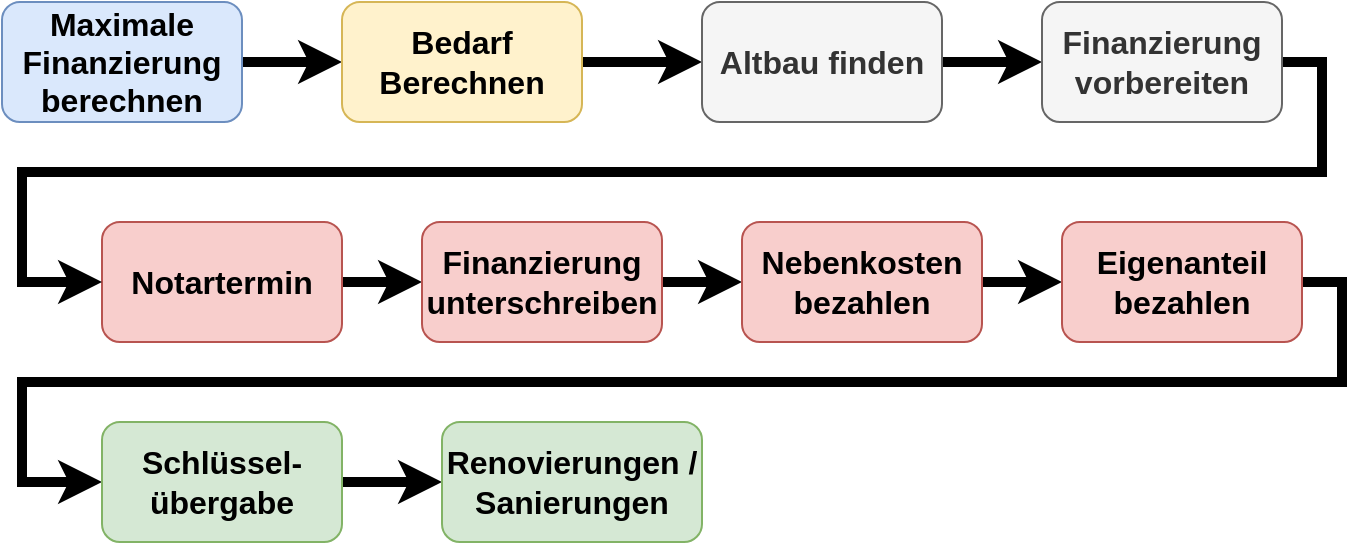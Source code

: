 <mxfile version="20.8.23" type="device"><diagram name="Seite-1" id="mBGS9bLFmhVvL5A7nIqW"><mxGraphModel dx="1221" dy="720" grid="1" gridSize="10" guides="1" tooltips="1" connect="1" arrows="1" fold="1" page="1" pageScale="1" pageWidth="827" pageHeight="1169" math="0" shadow="0"><root><mxCell id="0"/><mxCell id="1" parent="0"/><mxCell id="Kfh9Vbi5nMfrn4P_726C-3" style="edgeStyle=orthogonalEdgeStyle;rounded=0;orthogonalLoop=1;jettySize=auto;html=1;exitX=1;exitY=0.5;exitDx=0;exitDy=0;entryX=0;entryY=0.5;entryDx=0;entryDy=0;fontSize=16;strokeWidth=5;" edge="1" parent="1" source="Kfh9Vbi5nMfrn4P_726C-1" target="Kfh9Vbi5nMfrn4P_726C-2"><mxGeometry relative="1" as="geometry"/></mxCell><mxCell id="Kfh9Vbi5nMfrn4P_726C-1" value="&lt;b style=&quot;font-size: 16px;&quot;&gt;Maximale Finanzierung berechnen&lt;/b&gt;" style="rounded=1;whiteSpace=wrap;html=1;fillColor=#dae8fc;strokeColor=#6c8ebf;fontSize=16;" vertex="1" parent="1"><mxGeometry x="40" y="40" width="120" height="60" as="geometry"/></mxCell><mxCell id="Kfh9Vbi5nMfrn4P_726C-5" style="edgeStyle=orthogonalEdgeStyle;rounded=0;orthogonalLoop=1;jettySize=auto;html=1;exitX=1;exitY=0.5;exitDx=0;exitDy=0;entryX=0;entryY=0.5;entryDx=0;entryDy=0;strokeWidth=5;fontSize=16;" edge="1" parent="1" source="Kfh9Vbi5nMfrn4P_726C-2" target="Kfh9Vbi5nMfrn4P_726C-4"><mxGeometry relative="1" as="geometry"/></mxCell><mxCell id="Kfh9Vbi5nMfrn4P_726C-2" value="&lt;b style=&quot;font-size: 16px;&quot;&gt;Bedarf Berechnen&lt;/b&gt;" style="rounded=1;whiteSpace=wrap;html=1;fillColor=#fff2cc;strokeColor=#d6b656;fontSize=16;" vertex="1" parent="1"><mxGeometry x="210" y="40" width="120" height="60" as="geometry"/></mxCell><mxCell id="Kfh9Vbi5nMfrn4P_726C-12" style="edgeStyle=orthogonalEdgeStyle;rounded=0;orthogonalLoop=1;jettySize=auto;html=1;exitX=1;exitY=0.5;exitDx=0;exitDy=0;entryX=0;entryY=0.5;entryDx=0;entryDy=0;strokeWidth=5;fontSize=16;" edge="1" parent="1" source="Kfh9Vbi5nMfrn4P_726C-4" target="Kfh9Vbi5nMfrn4P_726C-10"><mxGeometry relative="1" as="geometry"/></mxCell><mxCell id="Kfh9Vbi5nMfrn4P_726C-4" value="&lt;b style=&quot;font-size: 16px;&quot;&gt;Altbau finden&lt;/b&gt;" style="rounded=1;whiteSpace=wrap;html=1;fillColor=#f5f5f5;strokeColor=#666666;fontSize=16;fontColor=#333333;" vertex="1" parent="1"><mxGeometry x="390" y="40" width="120" height="60" as="geometry"/></mxCell><mxCell id="Kfh9Vbi5nMfrn4P_726C-11" style="edgeStyle=orthogonalEdgeStyle;rounded=0;orthogonalLoop=1;jettySize=auto;html=1;exitX=1;exitY=0.5;exitDx=0;exitDy=0;entryX=0;entryY=0.5;entryDx=0;entryDy=0;strokeWidth=5;fontSize=16;" edge="1" parent="1" source="Kfh9Vbi5nMfrn4P_726C-6" target="Kfh9Vbi5nMfrn4P_726C-8"><mxGeometry relative="1" as="geometry"/></mxCell><mxCell id="Kfh9Vbi5nMfrn4P_726C-6" value="&lt;b style=&quot;font-size: 16px;&quot;&gt;Notartermin&lt;/b&gt;" style="rounded=1;whiteSpace=wrap;html=1;fillColor=#f8cecc;strokeColor=#b85450;fontSize=16;" vertex="1" parent="1"><mxGeometry x="90" y="150" width="120" height="60" as="geometry"/></mxCell><mxCell id="Kfh9Vbi5nMfrn4P_726C-16" style="edgeStyle=orthogonalEdgeStyle;rounded=0;orthogonalLoop=1;jettySize=auto;html=1;exitX=1;exitY=0.5;exitDx=0;exitDy=0;entryX=0;entryY=0.5;entryDx=0;entryDy=0;strokeWidth=5;fontSize=16;" edge="1" parent="1" source="Kfh9Vbi5nMfrn4P_726C-8" target="Kfh9Vbi5nMfrn4P_726C-14"><mxGeometry relative="1" as="geometry"/></mxCell><mxCell id="Kfh9Vbi5nMfrn4P_726C-8" value="&lt;b&gt;Finanzierung unterschreiben&lt;/b&gt;" style="rounded=1;whiteSpace=wrap;html=1;fillColor=#f8cecc;strokeColor=#b85450;fontSize=16;" vertex="1" parent="1"><mxGeometry x="250" y="150" width="120" height="60" as="geometry"/></mxCell><mxCell id="Kfh9Vbi5nMfrn4P_726C-13" style="edgeStyle=orthogonalEdgeStyle;rounded=0;orthogonalLoop=1;jettySize=auto;html=1;exitX=1;exitY=0.5;exitDx=0;exitDy=0;entryX=0;entryY=0.5;entryDx=0;entryDy=0;strokeWidth=5;fontSize=16;" edge="1" parent="1" source="Kfh9Vbi5nMfrn4P_726C-10" target="Kfh9Vbi5nMfrn4P_726C-6"><mxGeometry relative="1" as="geometry"><Array as="points"><mxPoint x="700" y="70"/><mxPoint x="700" y="125"/><mxPoint x="50" y="125"/><mxPoint x="50" y="180"/></Array></mxGeometry></mxCell><mxCell id="Kfh9Vbi5nMfrn4P_726C-10" value="&lt;b style=&quot;font-size: 16px;&quot;&gt;Finanzierung vorbereiten&lt;/b&gt;" style="rounded=1;whiteSpace=wrap;html=1;fillColor=#f5f5f5;strokeColor=#666666;fontSize=16;fontColor=#333333;" vertex="1" parent="1"><mxGeometry x="560" y="40" width="120" height="60" as="geometry"/></mxCell><mxCell id="Kfh9Vbi5nMfrn4P_726C-17" style="edgeStyle=orthogonalEdgeStyle;rounded=0;orthogonalLoop=1;jettySize=auto;html=1;exitX=1;exitY=0.5;exitDx=0;exitDy=0;entryX=0;entryY=0.5;entryDx=0;entryDy=0;strokeWidth=5;fontSize=16;" edge="1" parent="1" source="Kfh9Vbi5nMfrn4P_726C-14" target="Kfh9Vbi5nMfrn4P_726C-15"><mxGeometry relative="1" as="geometry"/></mxCell><mxCell id="Kfh9Vbi5nMfrn4P_726C-14" value="&lt;b&gt;Nebenkosten bezahlen&lt;/b&gt;" style="rounded=1;whiteSpace=wrap;html=1;fillColor=#f8cecc;strokeColor=#b85450;fontSize=16;" vertex="1" parent="1"><mxGeometry x="410" y="150" width="120" height="60" as="geometry"/></mxCell><mxCell id="Kfh9Vbi5nMfrn4P_726C-20" style="edgeStyle=orthogonalEdgeStyle;rounded=0;orthogonalLoop=1;jettySize=auto;html=1;exitX=1;exitY=0.5;exitDx=0;exitDy=0;entryX=0;entryY=0.5;entryDx=0;entryDy=0;strokeWidth=5;fontSize=16;" edge="1" parent="1" source="Kfh9Vbi5nMfrn4P_726C-15" target="Kfh9Vbi5nMfrn4P_726C-18"><mxGeometry relative="1" as="geometry"><Array as="points"><mxPoint x="710" y="180"/><mxPoint x="710" y="230"/><mxPoint x="50" y="230"/><mxPoint x="50" y="280"/></Array></mxGeometry></mxCell><mxCell id="Kfh9Vbi5nMfrn4P_726C-15" value="&lt;b&gt;Eigenanteil bezahlen&lt;/b&gt;" style="rounded=1;whiteSpace=wrap;html=1;fillColor=#f8cecc;strokeColor=#b85450;fontSize=16;" vertex="1" parent="1"><mxGeometry x="570" y="150" width="120" height="60" as="geometry"/></mxCell><mxCell id="Kfh9Vbi5nMfrn4P_726C-21" style="edgeStyle=orthogonalEdgeStyle;rounded=0;orthogonalLoop=1;jettySize=auto;html=1;exitX=1;exitY=0.5;exitDx=0;exitDy=0;entryX=0;entryY=0.5;entryDx=0;entryDy=0;strokeWidth=5;fontSize=16;" edge="1" parent="1" source="Kfh9Vbi5nMfrn4P_726C-18" target="Kfh9Vbi5nMfrn4P_726C-19"><mxGeometry relative="1" as="geometry"/></mxCell><mxCell id="Kfh9Vbi5nMfrn4P_726C-18" value="&lt;b&gt;Schlüssel- übergabe&lt;/b&gt;" style="rounded=1;whiteSpace=wrap;html=1;fillColor=#d5e8d4;strokeColor=#82b366;fontSize=16;" vertex="1" parent="1"><mxGeometry x="90" y="250" width="120" height="60" as="geometry"/></mxCell><mxCell id="Kfh9Vbi5nMfrn4P_726C-19" value="&lt;b&gt;Renovierungen / Sanierungen&lt;/b&gt;" style="rounded=1;whiteSpace=wrap;html=1;fillColor=#d5e8d4;strokeColor=#82b366;fontSize=16;" vertex="1" parent="1"><mxGeometry x="260" y="250" width="130" height="60" as="geometry"/></mxCell></root></mxGraphModel></diagram></mxfile>